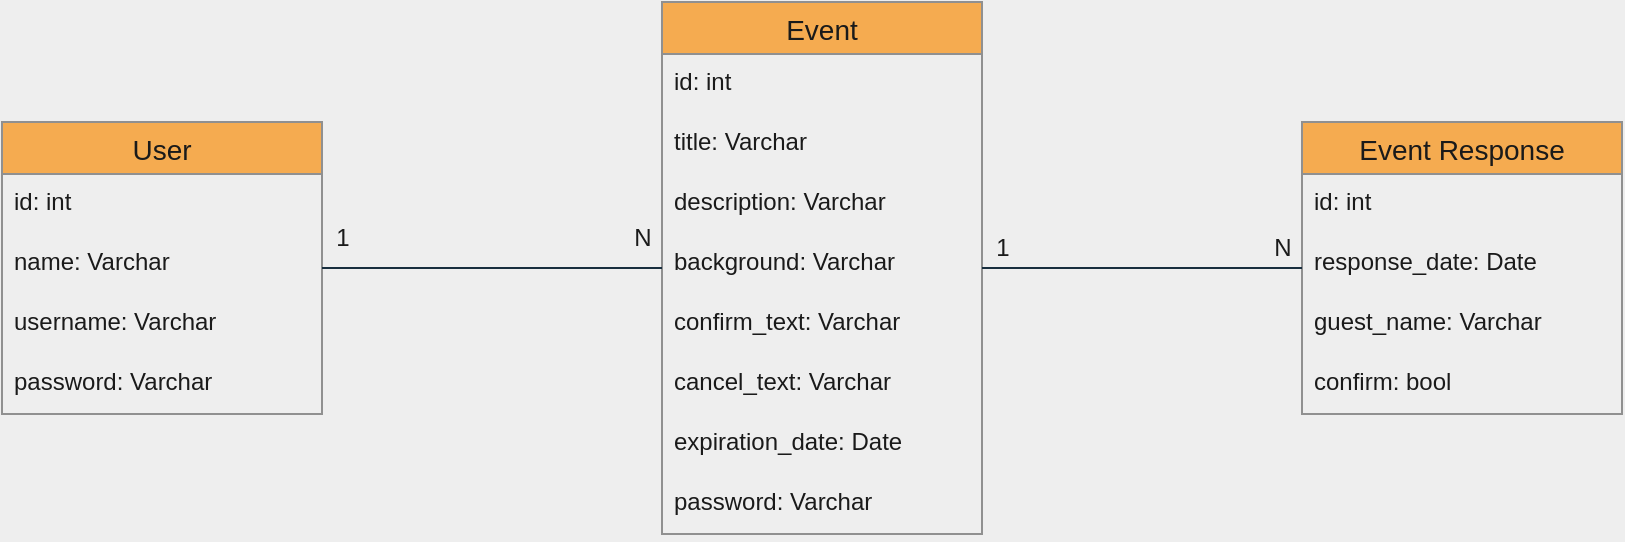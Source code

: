 <mxfile version="14.9.6" type="device" pages="2"><diagram id="R2lEEEUBdFMjLlhIrx00" name="backend"><mxGraphModel dx="868" dy="517" grid="1" gridSize="10" guides="1" tooltips="1" connect="1" arrows="1" fold="1" page="1" pageScale="1" pageWidth="1100" pageHeight="850" background="#EEEEEE" math="0" shadow="0" extFonts="Permanent Marker^https://fonts.googleapis.com/css?family=Permanent+Marker"><root><mxCell id="0"/><mxCell id="1" parent="0"/><mxCell id="ZC-3_h1_zHGNvDFFNTSj-28" value="User" style="swimlane;fontStyle=0;childLayout=stackLayout;horizontal=1;startSize=26;horizontalStack=0;resizeParent=1;resizeParentMax=0;resizeLast=0;collapsible=1;marginBottom=0;align=center;fontSize=14;fillColor=#F5AB50;strokeColor=#909090;fontColor=#1A1A1A;" vertex="1" parent="1"><mxGeometry x="170" y="352" width="160" height="146" as="geometry"/></mxCell><mxCell id="ZC-3_h1_zHGNvDFFNTSj-29" value="id: int" style="text;strokeColor=none;fillColor=none;spacingLeft=4;spacingRight=4;overflow=hidden;rotatable=0;points=[[0,0.5],[1,0.5]];portConstraint=eastwest;fontSize=12;fontColor=#1A1A1A;" vertex="1" parent="ZC-3_h1_zHGNvDFFNTSj-28"><mxGeometry y="26" width="160" height="30" as="geometry"/></mxCell><mxCell id="ZC-3_h1_zHGNvDFFNTSj-30" value="name: Varchar" style="text;strokeColor=none;fillColor=none;spacingLeft=4;spacingRight=4;overflow=hidden;rotatable=0;points=[[0,0.5],[1,0.5]];portConstraint=eastwest;fontSize=12;fontColor=#1A1A1A;" vertex="1" parent="ZC-3_h1_zHGNvDFFNTSj-28"><mxGeometry y="56" width="160" height="30" as="geometry"/></mxCell><mxCell id="ZC-3_h1_zHGNvDFFNTSj-31" value="username: Varchar" style="text;strokeColor=none;fillColor=none;spacingLeft=4;spacingRight=4;overflow=hidden;rotatable=0;points=[[0,0.5],[1,0.5]];portConstraint=eastwest;fontSize=12;fontColor=#1A1A1A;" vertex="1" parent="ZC-3_h1_zHGNvDFFNTSj-28"><mxGeometry y="86" width="160" height="30" as="geometry"/></mxCell><mxCell id="ZC-3_h1_zHGNvDFFNTSj-32" value="password: Varchar" style="text;strokeColor=none;fillColor=none;spacingLeft=4;spacingRight=4;overflow=hidden;rotatable=0;points=[[0,0.5],[1,0.5]];portConstraint=eastwest;fontSize=12;fontColor=#1A1A1A;" vertex="1" parent="ZC-3_h1_zHGNvDFFNTSj-28"><mxGeometry y="116" width="160" height="30" as="geometry"/></mxCell><mxCell id="ZC-3_h1_zHGNvDFFNTSj-33" value="Event" style="swimlane;fontStyle=0;childLayout=stackLayout;horizontal=1;startSize=26;horizontalStack=0;resizeParent=1;resizeParentMax=0;resizeLast=0;collapsible=1;marginBottom=0;align=center;fontSize=14;fillColor=#F5AB50;strokeColor=#909090;fontColor=#1A1A1A;" vertex="1" parent="1"><mxGeometry x="500" y="292" width="160" height="266" as="geometry"/></mxCell><mxCell id="ZC-3_h1_zHGNvDFFNTSj-34" value="id: int" style="text;strokeColor=none;fillColor=none;spacingLeft=4;spacingRight=4;overflow=hidden;rotatable=0;points=[[0,0.5],[1,0.5]];portConstraint=eastwest;fontSize=12;fontColor=#1A1A1A;" vertex="1" parent="ZC-3_h1_zHGNvDFFNTSj-33"><mxGeometry y="26" width="160" height="30" as="geometry"/></mxCell><mxCell id="ZC-3_h1_zHGNvDFFNTSj-35" value="title: Varchar" style="text;strokeColor=none;fillColor=none;spacingLeft=4;spacingRight=4;overflow=hidden;rotatable=0;points=[[0,0.5],[1,0.5]];portConstraint=eastwest;fontSize=12;fontColor=#1A1A1A;" vertex="1" parent="ZC-3_h1_zHGNvDFFNTSj-33"><mxGeometry y="56" width="160" height="30" as="geometry"/></mxCell><mxCell id="ZC-3_h1_zHGNvDFFNTSj-36" value="description: Varchar" style="text;strokeColor=none;fillColor=none;spacingLeft=4;spacingRight=4;overflow=hidden;rotatable=0;points=[[0,0.5],[1,0.5]];portConstraint=eastwest;fontSize=12;fontColor=#1A1A1A;" vertex="1" parent="ZC-3_h1_zHGNvDFFNTSj-33"><mxGeometry y="86" width="160" height="30" as="geometry"/></mxCell><mxCell id="ZC-3_h1_zHGNvDFFNTSj-37" value="background: Varchar" style="text;strokeColor=none;fillColor=none;spacingLeft=4;spacingRight=4;overflow=hidden;rotatable=0;points=[[0,0.5],[1,0.5]];portConstraint=eastwest;fontSize=12;fontColor=#1A1A1A;" vertex="1" parent="ZC-3_h1_zHGNvDFFNTSj-33"><mxGeometry y="116" width="160" height="30" as="geometry"/></mxCell><mxCell id="ZC-3_h1_zHGNvDFFNTSj-38" value="confirm_text: Varchar" style="text;strokeColor=none;fillColor=none;spacingLeft=4;spacingRight=4;overflow=hidden;rotatable=0;points=[[0,0.5],[1,0.5]];portConstraint=eastwest;fontSize=12;fontColor=#1A1A1A;" vertex="1" parent="ZC-3_h1_zHGNvDFFNTSj-33"><mxGeometry y="146" width="160" height="30" as="geometry"/></mxCell><mxCell id="ZC-3_h1_zHGNvDFFNTSj-39" value="cancel_text: Varchar" style="text;strokeColor=none;fillColor=none;spacingLeft=4;spacingRight=4;overflow=hidden;rotatable=0;points=[[0,0.5],[1,0.5]];portConstraint=eastwest;fontSize=12;fontColor=#1A1A1A;" vertex="1" parent="ZC-3_h1_zHGNvDFFNTSj-33"><mxGeometry y="176" width="160" height="30" as="geometry"/></mxCell><mxCell id="ZC-3_h1_zHGNvDFFNTSj-40" value="expiration_date: Date" style="text;strokeColor=none;fillColor=none;spacingLeft=4;spacingRight=4;overflow=hidden;rotatable=0;points=[[0,0.5],[1,0.5]];portConstraint=eastwest;fontSize=12;fontColor=#1A1A1A;" vertex="1" parent="ZC-3_h1_zHGNvDFFNTSj-33"><mxGeometry y="206" width="160" height="30" as="geometry"/></mxCell><mxCell id="ZC-3_h1_zHGNvDFFNTSj-41" value="password: Varchar" style="text;strokeColor=none;fillColor=none;spacingLeft=4;spacingRight=4;overflow=hidden;rotatable=0;points=[[0,0.5],[1,0.5]];portConstraint=eastwest;fontSize=12;fontColor=#1A1A1A;" vertex="1" parent="ZC-3_h1_zHGNvDFFNTSj-33"><mxGeometry y="236" width="160" height="30" as="geometry"/></mxCell><mxCell id="ZC-3_h1_zHGNvDFFNTSj-42" value="Event Response" style="swimlane;fontStyle=0;childLayout=stackLayout;horizontal=1;startSize=26;horizontalStack=0;resizeParent=1;resizeParentMax=0;resizeLast=0;collapsible=1;marginBottom=0;align=center;fontSize=14;fillColor=#F5AB50;strokeColor=#909090;fontColor=#1A1A1A;" vertex="1" parent="1"><mxGeometry x="820" y="352" width="160" height="146" as="geometry"/></mxCell><mxCell id="ZC-3_h1_zHGNvDFFNTSj-43" value="id: int" style="text;strokeColor=none;fillColor=none;spacingLeft=4;spacingRight=4;overflow=hidden;rotatable=0;points=[[0,0.5],[1,0.5]];portConstraint=eastwest;fontSize=12;fontColor=#1A1A1A;" vertex="1" parent="ZC-3_h1_zHGNvDFFNTSj-42"><mxGeometry y="26" width="160" height="30" as="geometry"/></mxCell><mxCell id="ZC-3_h1_zHGNvDFFNTSj-44" value="response_date: Date" style="text;strokeColor=none;fillColor=none;spacingLeft=4;spacingRight=4;overflow=hidden;rotatable=0;points=[[0,0.5],[1,0.5]];portConstraint=eastwest;fontSize=12;fontColor=#1A1A1A;" vertex="1" parent="ZC-3_h1_zHGNvDFFNTSj-42"><mxGeometry y="56" width="160" height="30" as="geometry"/></mxCell><mxCell id="ZC-3_h1_zHGNvDFFNTSj-45" value="guest_name: Varchar" style="text;strokeColor=none;fillColor=none;spacingLeft=4;spacingRight=4;overflow=hidden;rotatable=0;points=[[0,0.5],[1,0.5]];portConstraint=eastwest;fontSize=12;fontColor=#1A1A1A;" vertex="1" parent="ZC-3_h1_zHGNvDFFNTSj-42"><mxGeometry y="86" width="160" height="30" as="geometry"/></mxCell><mxCell id="ZC-3_h1_zHGNvDFFNTSj-46" value="confirm: bool" style="text;strokeColor=none;fillColor=none;spacingLeft=4;spacingRight=4;overflow=hidden;rotatable=0;points=[[0,0.5],[1,0.5]];portConstraint=eastwest;fontSize=12;fontColor=#1A1A1A;" vertex="1" parent="ZC-3_h1_zHGNvDFFNTSj-42"><mxGeometry y="116" width="160" height="30" as="geometry"/></mxCell><mxCell id="ZC-3_h1_zHGNvDFFNTSj-47" value="" style="endArrow=none;html=1;rounded=0;strokeColor=#182E3E;fontColor=#1A1A1A;labelBackgroundColor=#EEEEEE;" edge="1" parent="1" source="ZC-3_h1_zHGNvDFFNTSj-28" target="ZC-3_h1_zHGNvDFFNTSj-33"><mxGeometry relative="1" as="geometry"><mxPoint x="490" y="350" as="sourcePoint"/><mxPoint x="650" y="350" as="targetPoint"/></mxGeometry></mxCell><mxCell id="ZC-3_h1_zHGNvDFFNTSj-48" value="" style="endArrow=none;html=1;rounded=0;strokeColor=#182E3E;fontColor=#1A1A1A;labelBackgroundColor=#EEEEEE;" edge="1" parent="1" source="ZC-3_h1_zHGNvDFFNTSj-42" target="ZC-3_h1_zHGNvDFFNTSj-33"><mxGeometry relative="1" as="geometry"><mxPoint x="340" y="435" as="sourcePoint"/><mxPoint x="510" y="435" as="targetPoint"/></mxGeometry></mxCell><mxCell id="ZC-3_h1_zHGNvDFFNTSj-49" value="1" style="text;html=1;align=center;verticalAlign=middle;resizable=0;points=[];autosize=1;strokeColor=none;fontColor=#1A1A1A;" vertex="1" parent="1"><mxGeometry x="330" y="400" width="20" height="20" as="geometry"/></mxCell><mxCell id="ZC-3_h1_zHGNvDFFNTSj-50" value="N" style="text;html=1;align=center;verticalAlign=middle;resizable=0;points=[];autosize=1;strokeColor=none;fontColor=#1A1A1A;" vertex="1" parent="1"><mxGeometry x="480" y="400" width="20" height="20" as="geometry"/></mxCell><mxCell id="ZC-3_h1_zHGNvDFFNTSj-51" value="1" style="text;html=1;align=center;verticalAlign=middle;resizable=0;points=[];autosize=1;strokeColor=none;fontColor=#1A1A1A;" vertex="1" parent="1"><mxGeometry x="660" y="405" width="20" height="20" as="geometry"/></mxCell><mxCell id="ZC-3_h1_zHGNvDFFNTSj-52" value="N" style="text;html=1;align=center;verticalAlign=middle;resizable=0;points=[];autosize=1;strokeColor=none;fontColor=#1A1A1A;" vertex="1" parent="1"><mxGeometry x="800" y="405" width="20" height="20" as="geometry"/></mxCell></root></mxGraphModel></diagram><diagram id="mmd8eZhSDMP0Pl-dfPve" name="front"><mxGraphModel dx="1021" dy="608" grid="1" gridSize="10" guides="1" tooltips="1" connect="1" arrows="1" fold="1" page="1" pageScale="1" pageWidth="1100" pageHeight="850" background="#F1FAEE" math="0" shadow="0"><root><mxCell id="kuZXuNkAJfliQeNsd1mn-0"/><mxCell id="kuZXuNkAJfliQeNsd1mn-1" parent="kuZXuNkAJfliQeNsd1mn-0"/><mxCell id="ZvavYfR1o4p_b4a_f0E3-0" value="UserModel" style="swimlane;fontStyle=0;childLayout=stackLayout;horizontal=1;startSize=26;horizontalStack=0;resizeParent=1;resizeParentMax=0;resizeLast=0;collapsible=1;marginBottom=0;align=center;fontSize=14;fillColor=#A8DADC;strokeColor=#457B9D;fontColor=#1D3557;" vertex="1" parent="kuZXuNkAJfliQeNsd1mn-1"><mxGeometry x="160" y="337" width="160" height="176" as="geometry"/></mxCell><mxCell id="ZvavYfR1o4p_b4a_f0E3-1" value="id: int" style="text;strokeColor=none;fillColor=none;spacingLeft=4;spacingRight=4;overflow=hidden;rotatable=0;points=[[0,0.5],[1,0.5]];portConstraint=eastwest;fontSize=12;fontColor=#1D3557;" vertex="1" parent="ZvavYfR1o4p_b4a_f0E3-0"><mxGeometry y="26" width="160" height="30" as="geometry"/></mxCell><mxCell id="ZvavYfR1o4p_b4a_f0E3-2" value="name: String" style="text;strokeColor=none;fillColor=none;spacingLeft=4;spacingRight=4;overflow=hidden;rotatable=0;points=[[0,0.5],[1,0.5]];portConstraint=eastwest;fontSize=12;fontColor=#1D3557;" vertex="1" parent="ZvavYfR1o4p_b4a_f0E3-0"><mxGeometry y="56" width="160" height="30" as="geometry"/></mxCell><mxCell id="ZvavYfR1o4p_b4a_f0E3-3" value="username: String" style="text;strokeColor=none;fillColor=none;spacingLeft=4;spacingRight=4;overflow=hidden;rotatable=0;points=[[0,0.5],[1,0.5]];portConstraint=eastwest;fontSize=12;fontColor=#1D3557;" vertex="1" parent="ZvavYfR1o4p_b4a_f0E3-0"><mxGeometry y="86" width="160" height="30" as="geometry"/></mxCell><mxCell id="ZvavYfR1o4p_b4a_f0E3-4" value="password: String" style="text;strokeColor=none;fillColor=none;spacingLeft=4;spacingRight=4;overflow=hidden;rotatable=0;points=[[0,0.5],[1,0.5]];portConstraint=eastwest;fontSize=12;fontColor=#1D3557;" vertex="1" parent="ZvavYfR1o4p_b4a_f0E3-0"><mxGeometry y="116" width="160" height="30" as="geometry"/></mxCell><mxCell id="ZvavYfR1o4p_b4a_f0E3-25" value="events: EventMode[ ]" style="text;strokeColor=none;fillColor=none;spacingLeft=4;spacingRight=4;overflow=hidden;rotatable=0;points=[[0,0.5],[1,0.5]];portConstraint=eastwest;fontSize=12;fontColor=#1D3557;" vertex="1" parent="ZvavYfR1o4p_b4a_f0E3-0"><mxGeometry y="146" width="160" height="30" as="geometry"/></mxCell><mxCell id="ZvavYfR1o4p_b4a_f0E3-5" value="EventModel" style="swimlane;fontStyle=0;childLayout=stackLayout;horizontal=1;startSize=26;horizontalStack=0;resizeParent=1;resizeParentMax=0;resizeLast=0;collapsible=1;marginBottom=0;align=center;fontSize=14;fillColor=#A8DADC;strokeColor=#457B9D;fontColor=#1D3557;" vertex="1" parent="kuZXuNkAJfliQeNsd1mn-1"><mxGeometry x="500" y="277" width="180" height="296" as="geometry"/></mxCell><mxCell id="ZvavYfR1o4p_b4a_f0E3-6" value="id: int" style="text;strokeColor=none;fillColor=none;spacingLeft=4;spacingRight=4;overflow=hidden;rotatable=0;points=[[0,0.5],[1,0.5]];portConstraint=eastwest;fontSize=12;fontColor=#1D3557;" vertex="1" parent="ZvavYfR1o4p_b4a_f0E3-5"><mxGeometry y="26" width="180" height="30" as="geometry"/></mxCell><mxCell id="ZvavYfR1o4p_b4a_f0E3-7" value="title: String" style="text;strokeColor=none;fillColor=none;spacingLeft=4;spacingRight=4;overflow=hidden;rotatable=0;points=[[0,0.5],[1,0.5]];portConstraint=eastwest;fontSize=12;fontColor=#1D3557;" vertex="1" parent="ZvavYfR1o4p_b4a_f0E3-5"><mxGeometry y="56" width="180" height="30" as="geometry"/></mxCell><mxCell id="ZvavYfR1o4p_b4a_f0E3-8" value="description: String" style="text;strokeColor=none;fillColor=none;spacingLeft=4;spacingRight=4;overflow=hidden;rotatable=0;points=[[0,0.5],[1,0.5]];portConstraint=eastwest;fontSize=12;fontColor=#1D3557;" vertex="1" parent="ZvavYfR1o4p_b4a_f0E3-5"><mxGeometry y="86" width="180" height="30" as="geometry"/></mxCell><mxCell id="ZvavYfR1o4p_b4a_f0E3-9" value="background: String" style="text;strokeColor=none;fillColor=none;spacingLeft=4;spacingRight=4;overflow=hidden;rotatable=0;points=[[0,0.5],[1,0.5]];portConstraint=eastwest;fontSize=12;fontColor=#1D3557;" vertex="1" parent="ZvavYfR1o4p_b4a_f0E3-5"><mxGeometry y="116" width="180" height="30" as="geometry"/></mxCell><mxCell id="ZvavYfR1o4p_b4a_f0E3-10" value="confirmText: String" style="text;strokeColor=none;fillColor=none;spacingLeft=4;spacingRight=4;overflow=hidden;rotatable=0;points=[[0,0.5],[1,0.5]];portConstraint=eastwest;fontSize=12;fontColor=#1D3557;" vertex="1" parent="ZvavYfR1o4p_b4a_f0E3-5"><mxGeometry y="146" width="180" height="30" as="geometry"/></mxCell><mxCell id="ZvavYfR1o4p_b4a_f0E3-11" value="cancelTtext: String" style="text;strokeColor=none;fillColor=none;spacingLeft=4;spacingRight=4;overflow=hidden;rotatable=0;points=[[0,0.5],[1,0.5]];portConstraint=eastwest;fontSize=12;fontColor=#1D3557;" vertex="1" parent="ZvavYfR1o4p_b4a_f0E3-5"><mxGeometry y="176" width="180" height="30" as="geometry"/></mxCell><mxCell id="ZvavYfR1o4p_b4a_f0E3-12" value="expirationDate: DateTime" style="text;strokeColor=none;fillColor=none;spacingLeft=4;spacingRight=4;overflow=hidden;rotatable=0;points=[[0,0.5],[1,0.5]];portConstraint=eastwest;fontSize=12;fontColor=#1D3557;" vertex="1" parent="ZvavYfR1o4p_b4a_f0E3-5"><mxGeometry y="206" width="180" height="30" as="geometry"/></mxCell><mxCell id="ZvavYfR1o4p_b4a_f0E3-13" value="password: String" style="text;strokeColor=none;fillColor=none;spacingLeft=4;spacingRight=4;overflow=hidden;rotatable=0;points=[[0,0.5],[1,0.5]];portConstraint=eastwest;fontSize=12;fontColor=#1D3557;" vertex="1" parent="ZvavYfR1o4p_b4a_f0E3-5"><mxGeometry y="236" width="180" height="30" as="geometry"/></mxCell><mxCell id="ZvavYfR1o4p_b4a_f0E3-27" value="responses: ResponseMode[ ]" style="text;strokeColor=none;fillColor=none;spacingLeft=4;spacingRight=4;overflow=hidden;rotatable=0;points=[[0,0.5],[1,0.5]];portConstraint=eastwest;fontSize=12;fontColor=#1D3557;" vertex="1" parent="ZvavYfR1o4p_b4a_f0E3-5"><mxGeometry y="266" width="180" height="30" as="geometry"/></mxCell><mxCell id="ZvavYfR1o4p_b4a_f0E3-14" value="ResponseModel" style="swimlane;fontStyle=0;childLayout=stackLayout;horizontal=1;startSize=26;horizontalStack=0;resizeParent=1;resizeParentMax=0;resizeLast=0;collapsible=1;marginBottom=0;align=center;fontSize=14;fillColor=#A8DADC;strokeColor=#457B9D;fontColor=#1D3557;" vertex="1" parent="kuZXuNkAJfliQeNsd1mn-1"><mxGeometry x="840" y="352" width="160" height="146" as="geometry"/></mxCell><mxCell id="ZvavYfR1o4p_b4a_f0E3-15" value="id: int" style="text;strokeColor=none;fillColor=none;spacingLeft=4;spacingRight=4;overflow=hidden;rotatable=0;points=[[0,0.5],[1,0.5]];portConstraint=eastwest;fontSize=12;fontColor=#1D3557;" vertex="1" parent="ZvavYfR1o4p_b4a_f0E3-14"><mxGeometry y="26" width="160" height="30" as="geometry"/></mxCell><mxCell id="ZvavYfR1o4p_b4a_f0E3-16" value="responseDate: DateTime" style="text;strokeColor=none;fillColor=none;spacingLeft=4;spacingRight=4;overflow=hidden;rotatable=0;points=[[0,0.5],[1,0.5]];portConstraint=eastwest;fontSize=12;fontColor=#1D3557;" vertex="1" parent="ZvavYfR1o4p_b4a_f0E3-14"><mxGeometry y="56" width="160" height="30" as="geometry"/></mxCell><mxCell id="ZvavYfR1o4p_b4a_f0E3-17" value="guestName: String" style="text;strokeColor=none;fillColor=none;spacingLeft=4;spacingRight=4;overflow=hidden;rotatable=0;points=[[0,0.5],[1,0.5]];portConstraint=eastwest;fontSize=12;fontColor=#1D3557;" vertex="1" parent="ZvavYfR1o4p_b4a_f0E3-14"><mxGeometry y="86" width="160" height="30" as="geometry"/></mxCell><mxCell id="ZvavYfR1o4p_b4a_f0E3-18" value="confirm: bool" style="text;strokeColor=none;fillColor=none;spacingLeft=4;spacingRight=4;overflow=hidden;rotatable=0;points=[[0,0.5],[1,0.5]];portConstraint=eastwest;fontSize=12;fontColor=#1D3557;" vertex="1" parent="ZvavYfR1o4p_b4a_f0E3-14"><mxGeometry y="116" width="160" height="30" as="geometry"/></mxCell><mxCell id="ZvavYfR1o4p_b4a_f0E3-26" style="edgeStyle=orthogonalEdgeStyle;curved=0;rounded=1;sketch=0;orthogonalLoop=1;jettySize=auto;html=1;entryX=0.25;entryY=0;entryDx=0;entryDy=0;fontColor=#1D3557;strokeColor=#457B9D;labelBackgroundColor=#F1FAEE;" edge="1" parent="kuZXuNkAJfliQeNsd1mn-1" source="ZvavYfR1o4p_b4a_f0E3-25" target="ZvavYfR1o4p_b4a_f0E3-5"><mxGeometry relative="1" as="geometry"/></mxCell><mxCell id="ZvavYfR1o4p_b4a_f0E3-28" style="edgeStyle=orthogonalEdgeStyle;curved=0;rounded=1;sketch=0;orthogonalLoop=1;jettySize=auto;html=1;entryX=0.25;entryY=0;entryDx=0;entryDy=0;fontColor=#1D3557;strokeColor=#457B9D;labelBackgroundColor=#F1FAEE;" edge="1" parent="kuZXuNkAJfliQeNsd1mn-1" source="ZvavYfR1o4p_b4a_f0E3-27" target="ZvavYfR1o4p_b4a_f0E3-14"><mxGeometry relative="1" as="geometry"/></mxCell></root></mxGraphModel></diagram></mxfile>